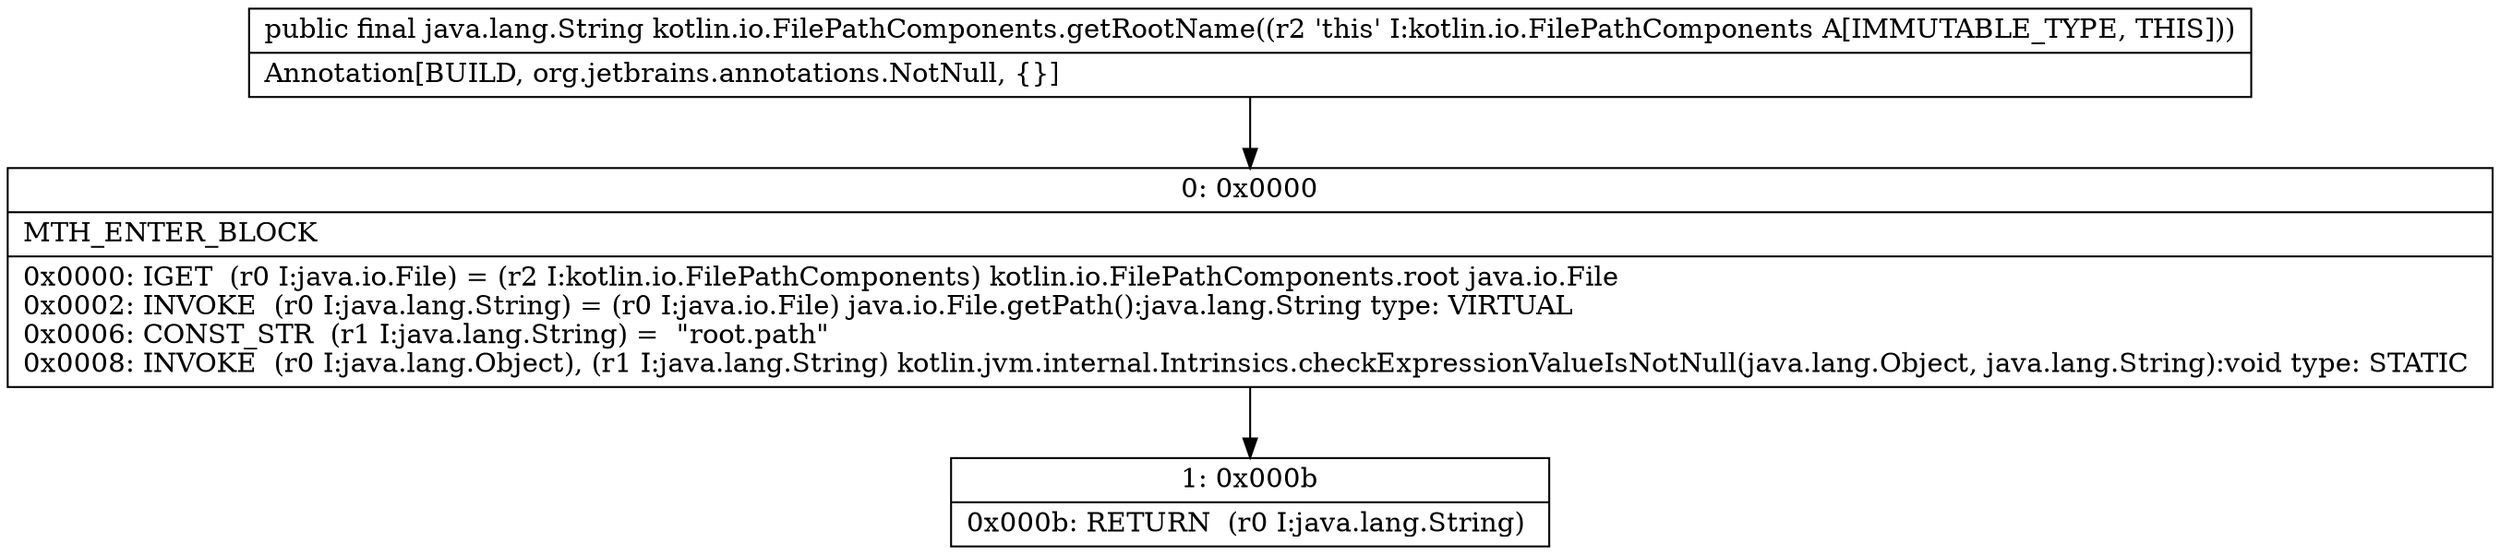 digraph "CFG forkotlin.io.FilePathComponents.getRootName()Ljava\/lang\/String;" {
Node_0 [shape=record,label="{0\:\ 0x0000|MTH_ENTER_BLOCK\l|0x0000: IGET  (r0 I:java.io.File) = (r2 I:kotlin.io.FilePathComponents) kotlin.io.FilePathComponents.root java.io.File \l0x0002: INVOKE  (r0 I:java.lang.String) = (r0 I:java.io.File) java.io.File.getPath():java.lang.String type: VIRTUAL \l0x0006: CONST_STR  (r1 I:java.lang.String) =  \"root.path\" \l0x0008: INVOKE  (r0 I:java.lang.Object), (r1 I:java.lang.String) kotlin.jvm.internal.Intrinsics.checkExpressionValueIsNotNull(java.lang.Object, java.lang.String):void type: STATIC \l}"];
Node_1 [shape=record,label="{1\:\ 0x000b|0x000b: RETURN  (r0 I:java.lang.String) \l}"];
MethodNode[shape=record,label="{public final java.lang.String kotlin.io.FilePathComponents.getRootName((r2 'this' I:kotlin.io.FilePathComponents A[IMMUTABLE_TYPE, THIS]))  | Annotation[BUILD, org.jetbrains.annotations.NotNull, \{\}]\l}"];
MethodNode -> Node_0;
Node_0 -> Node_1;
}

